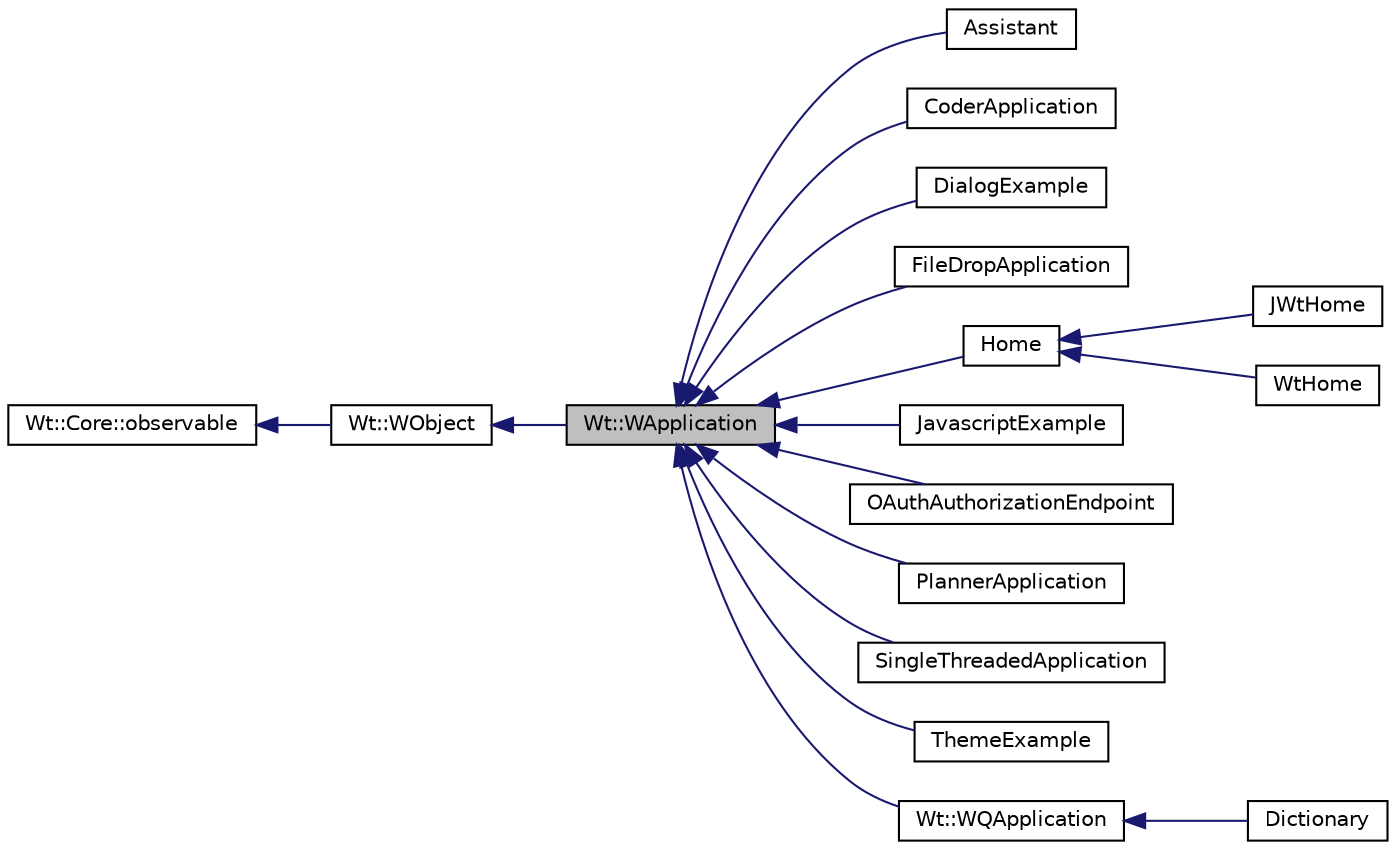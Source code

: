 digraph "Wt::WApplication"
{
 // LATEX_PDF_SIZE
  edge [fontname="Helvetica",fontsize="10",labelfontname="Helvetica",labelfontsize="10"];
  node [fontname="Helvetica",fontsize="10",shape=record];
  rankdir="LR";
  Node1 [label="Wt::WApplication",height=0.2,width=0.4,color="black", fillcolor="grey75", style="filled", fontcolor="black",tooltip="Represents an application instance for a single session."];
  Node2 -> Node1 [dir="back",color="midnightblue",fontsize="10",style="solid",fontname="Helvetica"];
  Node2 [label="Wt::WObject",height=0.2,width=0.4,color="black", fillcolor="white", style="filled",URL="$classWt_1_1WObject.html",tooltip="A base class for objects that participate in the signal/slot system."];
  Node3 -> Node2 [dir="back",color="midnightblue",fontsize="10",style="solid",fontname="Helvetica"];
  Node3 [label="Wt::Core::observable",height=0.2,width=0.4,color="black", fillcolor="white", style="filled",URL="$classWt_1_1Core_1_1observable.html",tooltip="A base class for objects whose life-time can be tracked."];
  Node1 -> Node4 [dir="back",color="midnightblue",fontsize="10",style="solid",fontname="Helvetica"];
  Node4 [label="Assistant",height=0.2,width=0.4,color="black", fillcolor="white", style="filled",URL="$classAssistant.html",tooltip="Assistant Main Class."];
  Node1 -> Node5 [dir="back",color="midnightblue",fontsize="10",style="solid",fontname="Helvetica"];
  Node5 [label="CoderApplication",height=0.2,width=0.4,color="black", fillcolor="white", style="filled",URL="$classCoderApplication.html",tooltip=" "];
  Node1 -> Node6 [dir="back",color="midnightblue",fontsize="10",style="solid",fontname="Helvetica"];
  Node6 [label="DialogExample",height=0.2,width=0.4,color="black", fillcolor="white", style="filled",URL="$classDialogExample.html",tooltip="An example illustrating usage of Dialogs."];
  Node1 -> Node7 [dir="back",color="midnightblue",fontsize="10",style="solid",fontname="Helvetica"];
  Node7 [label="FileDropApplication",height=0.2,width=0.4,color="black", fillcolor="white", style="filled",URL="$classFileDropApplication.html",tooltip=" "];
  Node1 -> Node8 [dir="back",color="midnightblue",fontsize="10",style="solid",fontname="Helvetica"];
  Node8 [label="Home",height=0.2,width=0.4,color="black", fillcolor="white", style="filled",URL="$classHome.html",tooltip=" "];
  Node8 -> Node9 [dir="back",color="midnightblue",fontsize="10",style="solid",fontname="Helvetica"];
  Node9 [label="JWtHome",height=0.2,width=0.4,color="black", fillcolor="white", style="filled",URL="$classJWtHome.html",tooltip=" "];
  Node8 -> Node10 [dir="back",color="midnightblue",fontsize="10",style="solid",fontname="Helvetica"];
  Node10 [label="WtHome",height=0.2,width=0.4,color="black", fillcolor="white", style="filled",URL="$classWtHome.html",tooltip=" "];
  Node1 -> Node11 [dir="back",color="midnightblue",fontsize="10",style="solid",fontname="Helvetica"];
  Node11 [label="JavascriptExample",height=0.2,width=0.4,color="black", fillcolor="white", style="filled",URL="$classJavascriptExample.html",tooltip="An example showing how to interact custom JavaScript with Wt stuff."];
  Node1 -> Node12 [dir="back",color="midnightblue",fontsize="10",style="solid",fontname="Helvetica"];
  Node12 [label="OAuthAuthorizationEndpoint",height=0.2,width=0.4,color="black", fillcolor="white", style="filled",URL="$classOAuthAuthorizationEndpoint.html",tooltip=" "];
  Node1 -> Node13 [dir="back",color="midnightblue",fontsize="10",style="solid",fontname="Helvetica"];
  Node13 [label="PlannerApplication",height=0.2,width=0.4,color="black", fillcolor="white", style="filled",URL="$classPlannerApplication.html",tooltip=" "];
  Node1 -> Node14 [dir="back",color="midnightblue",fontsize="10",style="solid",fontname="Helvetica"];
  Node14 [label="SingleThreadedApplication",height=0.2,width=0.4,color="black", fillcolor="white", style="filled",URL="$classSingleThreadedApplication.html",tooltip=" "];
  Node1 -> Node15 [dir="back",color="midnightblue",fontsize="10",style="solid",fontname="Helvetica"];
  Node15 [label="ThemeExample",height=0.2,width=0.4,color="black", fillcolor="white", style="filled",URL="$classThemeExample.html",tooltip=" "];
  Node1 -> Node16 [dir="back",color="midnightblue",fontsize="10",style="solid",fontname="Helvetica"];
  Node16 [label="Wt::WQApplication",height=0.2,width=0.4,color="black", fillcolor="white", style="filled",URL="$classWt_1_1WQApplication.html",tooltip="An application class that provides interopability between Wt and Qt."];
  Node16 -> Node17 [dir="back",color="midnightblue",fontsize="10",style="solid",fontname="Helvetica"];
  Node17 [label="Dictionary",height=0.2,width=0.4,color="black", fillcolor="white", style="filled",URL="$classDictionary.html",tooltip=" "];
}
